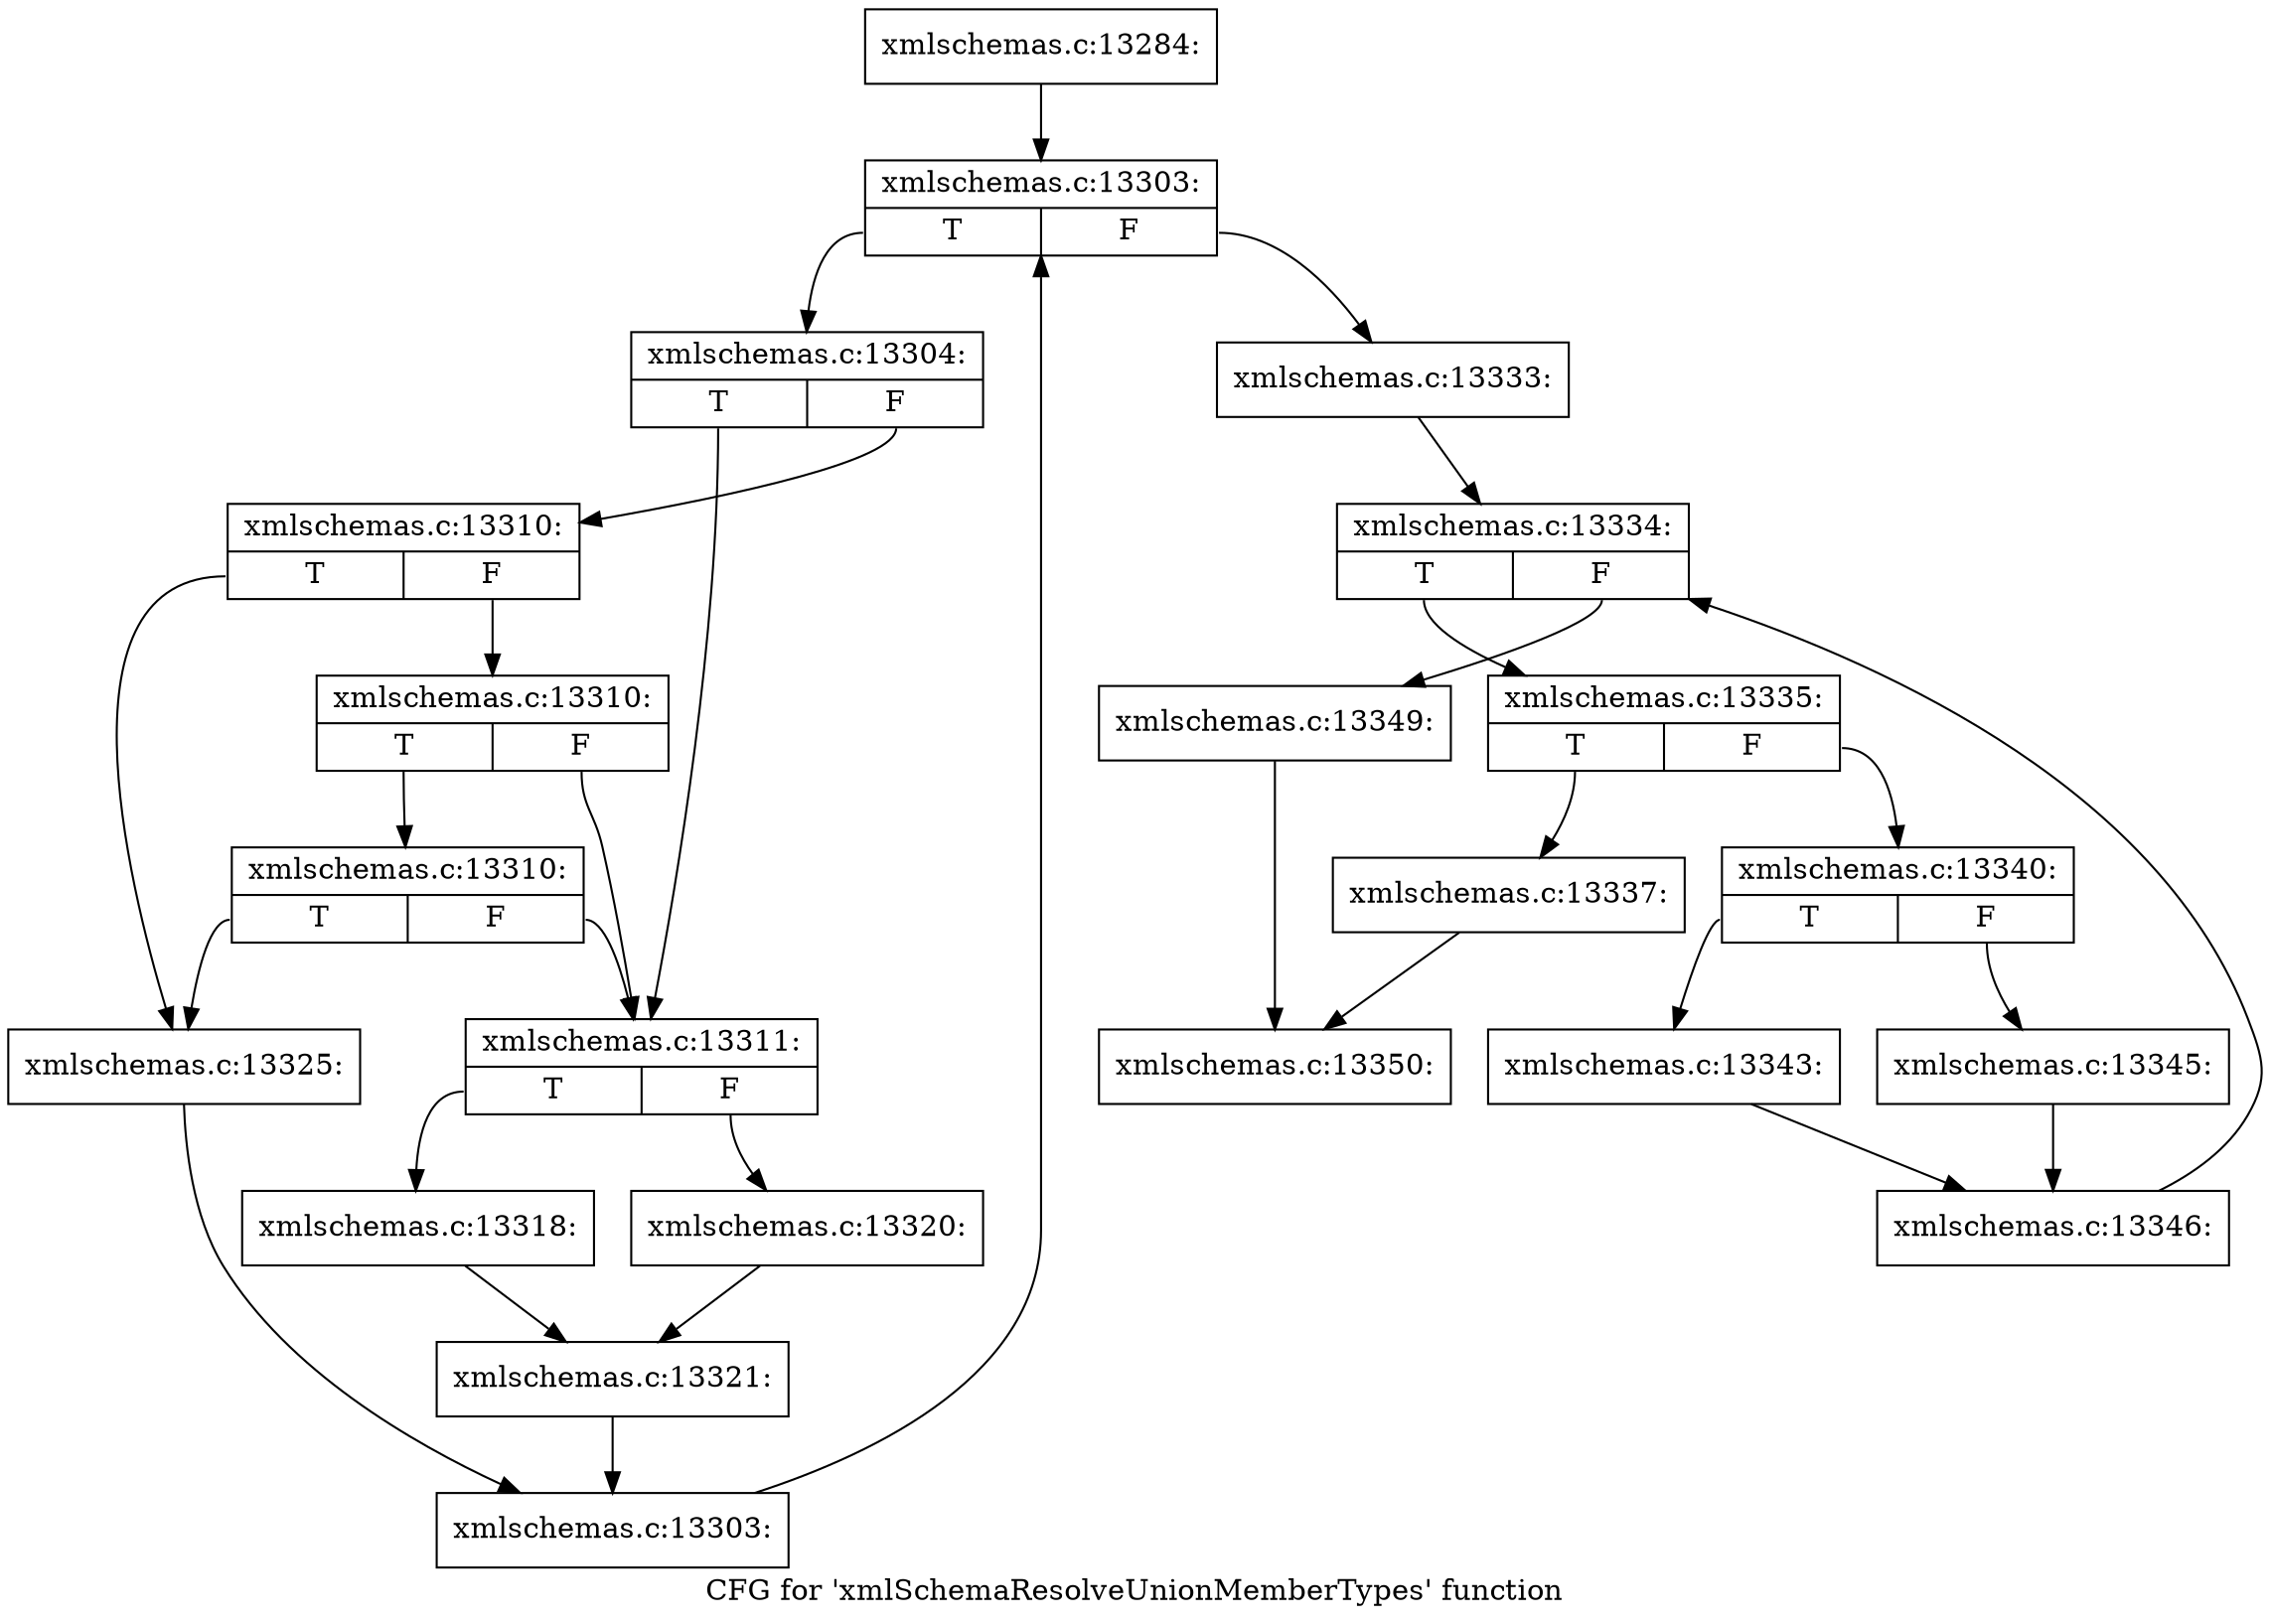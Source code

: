 digraph "CFG for 'xmlSchemaResolveUnionMemberTypes' function" {
	label="CFG for 'xmlSchemaResolveUnionMemberTypes' function";

	Node0x4b38630 [shape=record,label="{xmlschemas.c:13284:}"];
	Node0x4b38630 -> Node0x508de00;
	Node0x508de00 [shape=record,label="{xmlschemas.c:13303:|{<s0>T|<s1>F}}"];
	Node0x508de00:s0 -> Node0x508e1f0;
	Node0x508de00:s1 -> Node0x508e020;
	Node0x508e1f0 [shape=record,label="{xmlschemas.c:13304:|{<s0>T|<s1>F}}"];
	Node0x508e1f0:s0 -> Node0x508f5b0;
	Node0x508e1f0:s1 -> Node0x508f6a0;
	Node0x508f6a0 [shape=record,label="{xmlschemas.c:13310:|{<s0>T|<s1>F}}"];
	Node0x508f6a0:s0 -> Node0x508f650;
	Node0x508f6a0:s1 -> Node0x508f9b0;
	Node0x508f9b0 [shape=record,label="{xmlschemas.c:13310:|{<s0>T|<s1>F}}"];
	Node0x508f9b0:s0 -> Node0x508fc70;
	Node0x508f9b0:s1 -> Node0x508f5b0;
	Node0x508fc70 [shape=record,label="{xmlschemas.c:13310:|{<s0>T|<s1>F}}"];
	Node0x508fc70:s0 -> Node0x508f650;
	Node0x508fc70:s1 -> Node0x508f5b0;
	Node0x508f5b0 [shape=record,label="{xmlschemas.c:13311:|{<s0>T|<s1>F}}"];
	Node0x508f5b0:s0 -> Node0x50907f0;
	Node0x508f5b0:s1 -> Node0x5090a20;
	Node0x50907f0 [shape=record,label="{xmlschemas.c:13318:}"];
	Node0x50907f0 -> Node0x50909d0;
	Node0x5090a20 [shape=record,label="{xmlschemas.c:13320:}"];
	Node0x5090a20 -> Node0x50909d0;
	Node0x50909d0 [shape=record,label="{xmlschemas.c:13321:}"];
	Node0x50909d0 -> Node0x508f600;
	Node0x508f650 [shape=record,label="{xmlschemas.c:13325:}"];
	Node0x508f650 -> Node0x508f600;
	Node0x508f600 [shape=record,label="{xmlschemas.c:13303:}"];
	Node0x508f600 -> Node0x508de00;
	Node0x508e020 [shape=record,label="{xmlschemas.c:13333:}"];
	Node0x508e020 -> Node0x5092750;
	Node0x5092750 [shape=record,label="{xmlschemas.c:13334:|{<s0>T|<s1>F}}"];
	Node0x5092750:s0 -> Node0x5092b40;
	Node0x5092750:s1 -> Node0x5092970;
	Node0x5092b40 [shape=record,label="{xmlschemas.c:13335:|{<s0>T|<s1>F}}"];
	Node0x5092b40:s0 -> Node0x5092ee0;
	Node0x5092b40:s1 -> Node0x5092f30;
	Node0x5092ee0 [shape=record,label="{xmlschemas.c:13337:}"];
	Node0x5092ee0 -> Node0x508c910;
	Node0x5092f30 [shape=record,label="{xmlschemas.c:13340:|{<s0>T|<s1>F}}"];
	Node0x5092f30:s0 -> Node0x5093d20;
	Node0x5092f30:s1 -> Node0x5093dc0;
	Node0x5093d20 [shape=record,label="{xmlschemas.c:13343:}"];
	Node0x5093d20 -> Node0x5093d70;
	Node0x5093dc0 [shape=record,label="{xmlschemas.c:13345:}"];
	Node0x5093dc0 -> Node0x5093d70;
	Node0x5093d70 [shape=record,label="{xmlschemas.c:13346:}"];
	Node0x5093d70 -> Node0x5092750;
	Node0x5092970 [shape=record,label="{xmlschemas.c:13349:}"];
	Node0x5092970 -> Node0x508c910;
	Node0x508c910 [shape=record,label="{xmlschemas.c:13350:}"];
}
